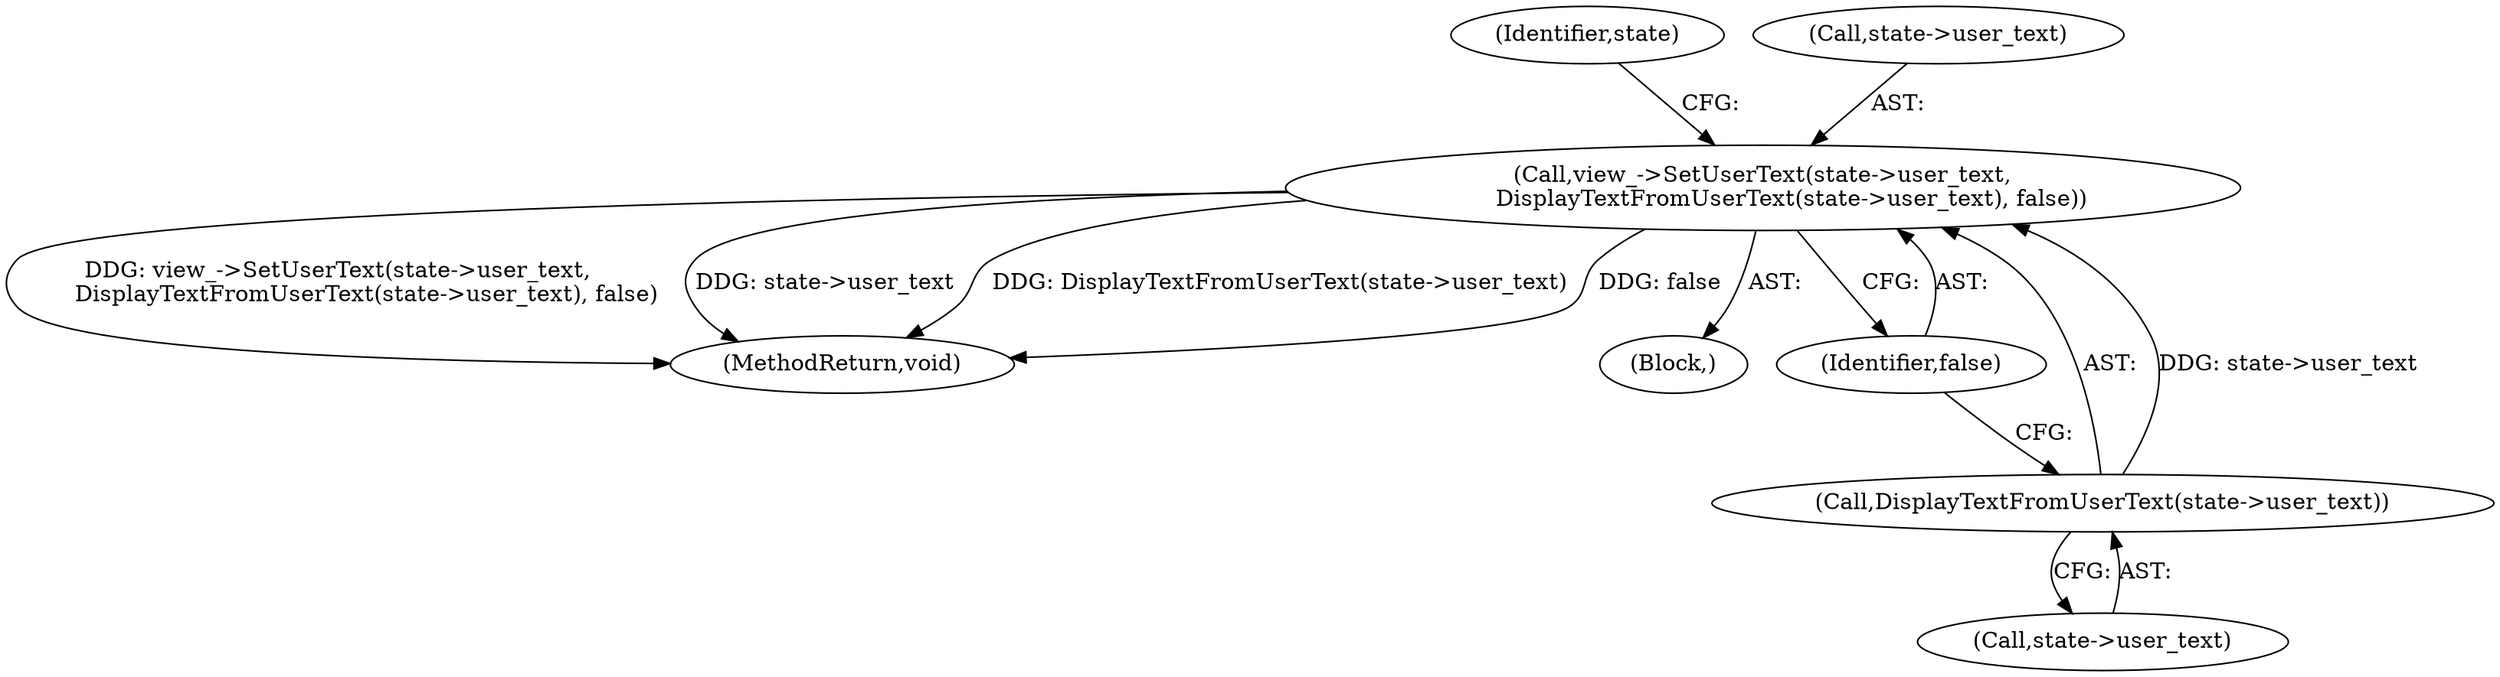 digraph "0_Chrome_c2364e0ce42878a2177c6f4cf7adb3c715b777c1@pointer" {
"1000157" [label="(Call,view_->SetUserText(state->user_text,\n        DisplayTextFromUserText(state->user_text), false))"];
"1000161" [label="(Call,DisplayTextFromUserText(state->user_text))"];
"1000170" [label="(MethodReturn,void)"];
"1000146" [label="(Block,)"];
"1000168" [label="(Identifier,state)"];
"1000165" [label="(Identifier,false)"];
"1000157" [label="(Call,view_->SetUserText(state->user_text,\n        DisplayTextFromUserText(state->user_text), false))"];
"1000162" [label="(Call,state->user_text)"];
"1000158" [label="(Call,state->user_text)"];
"1000161" [label="(Call,DisplayTextFromUserText(state->user_text))"];
"1000157" -> "1000146"  [label="AST: "];
"1000157" -> "1000165"  [label="CFG: "];
"1000158" -> "1000157"  [label="AST: "];
"1000161" -> "1000157"  [label="AST: "];
"1000165" -> "1000157"  [label="AST: "];
"1000168" -> "1000157"  [label="CFG: "];
"1000157" -> "1000170"  [label="DDG: view_->SetUserText(state->user_text,\n        DisplayTextFromUserText(state->user_text), false)"];
"1000157" -> "1000170"  [label="DDG: state->user_text"];
"1000157" -> "1000170"  [label="DDG: DisplayTextFromUserText(state->user_text)"];
"1000157" -> "1000170"  [label="DDG: false"];
"1000161" -> "1000157"  [label="DDG: state->user_text"];
"1000161" -> "1000162"  [label="CFG: "];
"1000162" -> "1000161"  [label="AST: "];
"1000165" -> "1000161"  [label="CFG: "];
}
